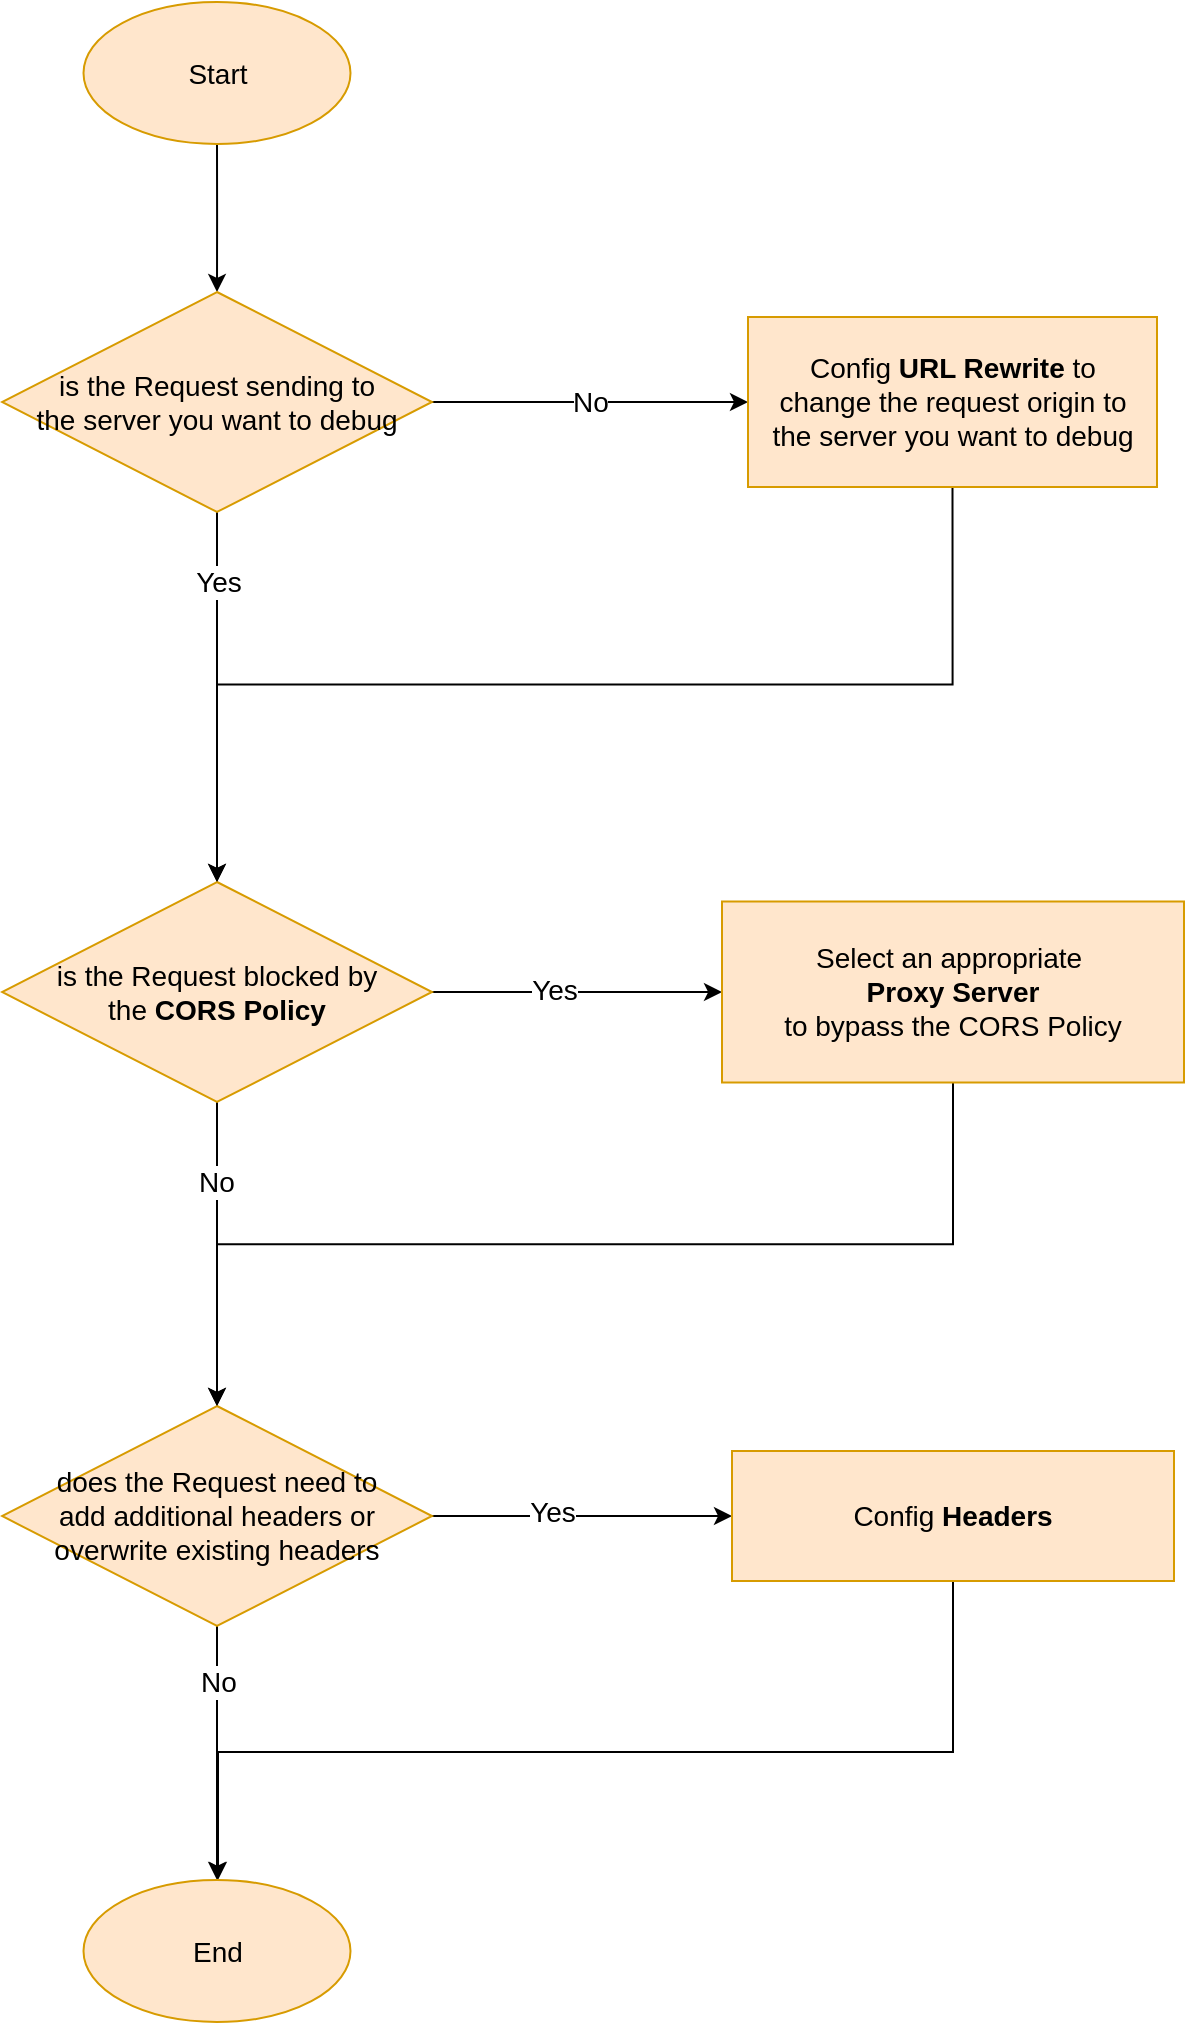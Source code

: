 <mxfile version="21.6.8" type="github">
  <diagram id="C5RBs43oDa-KdzZeNtuy" name="Page-1">
    <mxGraphModel dx="2060" dy="1144" grid="0" gridSize="10" guides="1" tooltips="1" connect="1" arrows="1" fold="1" page="1" pageScale="1" pageWidth="827" pageHeight="1169" math="0" shadow="0">
      <root>
        <mxCell id="WIyWlLk6GJQsqaUBKTNV-0" />
        <mxCell id="WIyWlLk6GJQsqaUBKTNV-1" parent="WIyWlLk6GJQsqaUBKTNV-0" />
        <mxCell id="hFP3imhYrbvUF8SUuj2Q-2" value="" style="edgeStyle=orthogonalEdgeStyle;rounded=0;orthogonalLoop=1;jettySize=auto;html=1;strokeWidth=1;fontSize=14;" parent="WIyWlLk6GJQsqaUBKTNV-1" source="hFP3imhYrbvUF8SUuj2Q-0" target="hFP3imhYrbvUF8SUuj2Q-1" edge="1">
          <mxGeometry relative="1" as="geometry" />
        </mxCell>
        <mxCell id="hFP3imhYrbvUF8SUuj2Q-0" value="Start" style="ellipse;whiteSpace=wrap;html=1;fillColor=#ffe6cc;strokeColor=#d79b00;fontSize=14;" parent="WIyWlLk6GJQsqaUBKTNV-1" vertex="1">
          <mxGeometry x="208.75" y="25" width="133.5" height="71" as="geometry" />
        </mxCell>
        <mxCell id="hFP3imhYrbvUF8SUuj2Q-4" value="" style="edgeStyle=orthogonalEdgeStyle;rounded=0;orthogonalLoop=1;jettySize=auto;html=1;fontSize=14;" parent="WIyWlLk6GJQsqaUBKTNV-1" source="hFP3imhYrbvUF8SUuj2Q-1" target="hFP3imhYrbvUF8SUuj2Q-3" edge="1">
          <mxGeometry relative="1" as="geometry" />
        </mxCell>
        <mxCell id="hFP3imhYrbvUF8SUuj2Q-5" value="Yes" style="edgeLabel;html=1;align=center;verticalAlign=middle;resizable=0;points=[];fontSize=14;" parent="hFP3imhYrbvUF8SUuj2Q-4" vertex="1" connectable="0">
          <mxGeometry x="-0.325" y="-2" relative="1" as="geometry">
            <mxPoint x="2" y="-28" as="offset" />
          </mxGeometry>
        </mxCell>
        <mxCell id="hFP3imhYrbvUF8SUuj2Q-7" value="No" style="edgeStyle=orthogonalEdgeStyle;rounded=0;orthogonalLoop=1;jettySize=auto;html=1;fontSize=14;" parent="WIyWlLk6GJQsqaUBKTNV-1" source="hFP3imhYrbvUF8SUuj2Q-1" target="hFP3imhYrbvUF8SUuj2Q-6" edge="1">
          <mxGeometry relative="1" as="geometry" />
        </mxCell>
        <mxCell id="hFP3imhYrbvUF8SUuj2Q-1" value="is the Request sending to&lt;br style=&quot;font-size: 14px;&quot;&gt;the server you want to debug" style="rhombus;whiteSpace=wrap;html=1;fillColor=#ffe6cc;strokeColor=#d79b00;fontSize=14;" parent="WIyWlLk6GJQsqaUBKTNV-1" vertex="1">
          <mxGeometry x="168" y="170" width="215" height="110" as="geometry" />
        </mxCell>
        <mxCell id="hFP3imhYrbvUF8SUuj2Q-10" value="" style="edgeStyle=orthogonalEdgeStyle;rounded=0;orthogonalLoop=1;jettySize=auto;html=1;fontSize=14;" parent="WIyWlLk6GJQsqaUBKTNV-1" source="hFP3imhYrbvUF8SUuj2Q-3" target="hFP3imhYrbvUF8SUuj2Q-9" edge="1">
          <mxGeometry relative="1" as="geometry" />
        </mxCell>
        <mxCell id="hFP3imhYrbvUF8SUuj2Q-14" value="No" style="edgeLabel;html=1;align=center;verticalAlign=middle;resizable=0;points=[];fontSize=14;" parent="hFP3imhYrbvUF8SUuj2Q-10" vertex="1" connectable="0">
          <mxGeometry x="-0.2" relative="1" as="geometry">
            <mxPoint x="-1" y="-21" as="offset" />
          </mxGeometry>
        </mxCell>
        <mxCell id="hFP3imhYrbvUF8SUuj2Q-12" value="" style="edgeStyle=orthogonalEdgeStyle;rounded=0;orthogonalLoop=1;jettySize=auto;html=1;fontSize=14;" parent="WIyWlLk6GJQsqaUBKTNV-1" source="hFP3imhYrbvUF8SUuj2Q-3" target="hFP3imhYrbvUF8SUuj2Q-11" edge="1">
          <mxGeometry relative="1" as="geometry" />
        </mxCell>
        <mxCell id="hFP3imhYrbvUF8SUuj2Q-13" value="Yes" style="edgeLabel;html=1;align=center;verticalAlign=middle;resizable=0;points=[];fontSize=14;" parent="hFP3imhYrbvUF8SUuj2Q-12" vertex="1" connectable="0">
          <mxGeometry x="-0.214" y="4" relative="1" as="geometry">
            <mxPoint x="4" y="3" as="offset" />
          </mxGeometry>
        </mxCell>
        <mxCell id="hFP3imhYrbvUF8SUuj2Q-3" value="is the Request blocked by&lt;br style=&quot;font-size: 14px;&quot;&gt;the&amp;nbsp;&lt;b style=&quot;font-size: 14px;&quot;&gt;CORS Policy&lt;/b&gt;" style="rhombus;whiteSpace=wrap;html=1;fillColor=#ffe6cc;strokeColor=#d79b00;fontSize=14;" parent="WIyWlLk6GJQsqaUBKTNV-1" vertex="1">
          <mxGeometry x="168" y="465" width="215" height="110" as="geometry" />
        </mxCell>
        <mxCell id="hFP3imhYrbvUF8SUuj2Q-8" style="edgeStyle=orthogonalEdgeStyle;rounded=0;orthogonalLoop=1;jettySize=auto;html=1;exitX=0.5;exitY=1;exitDx=0;exitDy=0;entryX=0.5;entryY=0;entryDx=0;entryDy=0;fontSize=14;" parent="WIyWlLk6GJQsqaUBKTNV-1" source="hFP3imhYrbvUF8SUuj2Q-6" target="hFP3imhYrbvUF8SUuj2Q-3" edge="1">
          <mxGeometry relative="1" as="geometry" />
        </mxCell>
        <mxCell id="hFP3imhYrbvUF8SUuj2Q-6" value="Config&lt;b style=&quot;font-size: 14px;&quot;&gt; URL Rewrite &lt;/b&gt;to &lt;br style=&quot;font-size: 14px;&quot;&gt;change the request origin to &lt;br style=&quot;font-size: 14px;&quot;&gt;the server you want to debug" style="whiteSpace=wrap;html=1;fillColor=#ffe6cc;strokeColor=#d79b00;fontSize=14;" parent="WIyWlLk6GJQsqaUBKTNV-1" vertex="1">
          <mxGeometry x="541" y="182.5" width="204.5" height="85" as="geometry" />
        </mxCell>
        <mxCell id="hFP3imhYrbvUF8SUuj2Q-18" value="" style="edgeStyle=orthogonalEdgeStyle;rounded=0;orthogonalLoop=1;jettySize=auto;html=1;fontSize=14;" parent="WIyWlLk6GJQsqaUBKTNV-1" source="hFP3imhYrbvUF8SUuj2Q-9" target="hFP3imhYrbvUF8SUuj2Q-17" edge="1">
          <mxGeometry relative="1" as="geometry" />
        </mxCell>
        <mxCell id="hFP3imhYrbvUF8SUuj2Q-19" value="Yes" style="edgeLabel;html=1;align=center;verticalAlign=middle;resizable=0;points=[];fontSize=14;" parent="hFP3imhYrbvUF8SUuj2Q-18" vertex="1" connectable="0">
          <mxGeometry x="-0.2" y="2" relative="1" as="geometry">
            <mxPoint as="offset" />
          </mxGeometry>
        </mxCell>
        <mxCell id="hFP3imhYrbvUF8SUuj2Q-24" style="edgeStyle=orthogonalEdgeStyle;rounded=0;orthogonalLoop=1;jettySize=auto;html=1;fontSize=14;" parent="WIyWlLk6GJQsqaUBKTNV-1" source="hFP3imhYrbvUF8SUuj2Q-9" target="hFP3imhYrbvUF8SUuj2Q-23" edge="1">
          <mxGeometry relative="1" as="geometry" />
        </mxCell>
        <mxCell id="hFP3imhYrbvUF8SUuj2Q-25" value="No" style="edgeLabel;html=1;align=center;verticalAlign=middle;resizable=0;points=[];fontSize=14;" parent="hFP3imhYrbvUF8SUuj2Q-24" vertex="1" connectable="0">
          <mxGeometry x="-0.308" y="2" relative="1" as="geometry">
            <mxPoint x="-2" y="-16" as="offset" />
          </mxGeometry>
        </mxCell>
        <mxCell id="hFP3imhYrbvUF8SUuj2Q-9" value="does the Request need to&lt;br style=&quot;border-color: var(--border-color); font-size: 14px;&quot;&gt;add additional headers or&lt;br style=&quot;border-color: var(--border-color); font-size: 14px;&quot;&gt;overwrite existing headers" style="rhombus;whiteSpace=wrap;html=1;fillColor=#ffe6cc;strokeColor=#d79b00;fontSize=14;" parent="WIyWlLk6GJQsqaUBKTNV-1" vertex="1">
          <mxGeometry x="168" y="727" width="215" height="110" as="geometry" />
        </mxCell>
        <mxCell id="hFP3imhYrbvUF8SUuj2Q-20" style="edgeStyle=orthogonalEdgeStyle;rounded=0;orthogonalLoop=1;jettySize=auto;html=1;exitX=0.5;exitY=1;exitDx=0;exitDy=0;fontSize=14;" parent="WIyWlLk6GJQsqaUBKTNV-1" source="hFP3imhYrbvUF8SUuj2Q-11" target="hFP3imhYrbvUF8SUuj2Q-9" edge="1">
          <mxGeometry relative="1" as="geometry" />
        </mxCell>
        <mxCell id="hFP3imhYrbvUF8SUuj2Q-11" value="Select an appropriate&amp;nbsp;&lt;br style=&quot;font-size: 14px;&quot;&gt;&lt;b style=&quot;font-size: 14px;&quot;&gt;Proxy Server&lt;/b&gt;&lt;br style=&quot;font-size: 14px;&quot;&gt;to bypass the CORS Policy" style="whiteSpace=wrap;html=1;fillColor=#ffe6cc;strokeColor=#d79b00;fontSize=14;" parent="WIyWlLk6GJQsqaUBKTNV-1" vertex="1">
          <mxGeometry x="528" y="474.75" width="231" height="90.5" as="geometry" />
        </mxCell>
        <mxCell id="hFP3imhYrbvUF8SUuj2Q-22" value="" style="edgeStyle=orthogonalEdgeStyle;rounded=0;orthogonalLoop=1;jettySize=auto;html=1;fontSize=14;" parent="WIyWlLk6GJQsqaUBKTNV-1" source="hFP3imhYrbvUF8SUuj2Q-17" target="hFP3imhYrbvUF8SUuj2Q-23" edge="1">
          <mxGeometry relative="1" as="geometry">
            <mxPoint x="275.5" y="1082" as="targetPoint" />
            <Array as="points">
              <mxPoint x="644" y="900" />
              <mxPoint x="276" y="900" />
            </Array>
          </mxGeometry>
        </mxCell>
        <mxCell id="hFP3imhYrbvUF8SUuj2Q-17" value="Config &lt;b style=&quot;font-size: 14px;&quot;&gt;Headers&lt;/b&gt;" style="whiteSpace=wrap;html=1;fillColor=#ffe6cc;strokeColor=#d79b00;fontSize=14;" parent="WIyWlLk6GJQsqaUBKTNV-1" vertex="1">
          <mxGeometry x="533" y="749.5" width="221" height="65" as="geometry" />
        </mxCell>
        <mxCell id="hFP3imhYrbvUF8SUuj2Q-23" value="End" style="ellipse;whiteSpace=wrap;html=1;fillColor=#ffe6cc;strokeColor=#d79b00;fontSize=14;" parent="WIyWlLk6GJQsqaUBKTNV-1" vertex="1">
          <mxGeometry x="208.75" y="964" width="133.5" height="71" as="geometry" />
        </mxCell>
      </root>
    </mxGraphModel>
  </diagram>
</mxfile>
